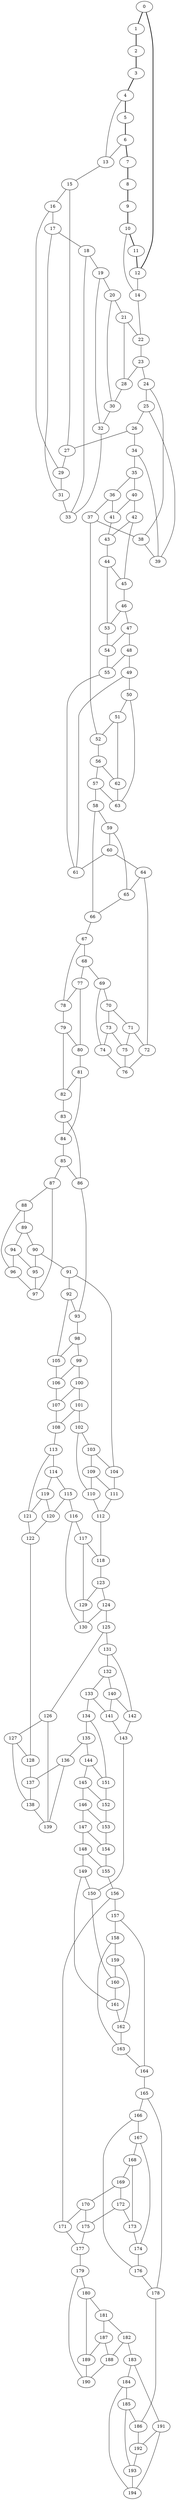 //Inside of this graph isn't 3-connected
graph G {
0 [ pos = " 53.00,0.00!" ];
0 -- 1[style=bold];
0 -- 12[style=bold];
1 [ pos = " 46.93,24.63!" ];
1 -- 2[style=bold];
2 [ pos = " 30.11,43.62!" ];
2 -- 3[style=bold];
3 [ pos = " 6.39,52.61!" ];
3 -- 4[style=bold];
4 [ pos = " -18.79,49.56!" ];
4 -- 5[style=bold];
4 -- 13;
5 [ pos = " -39.67,35.15!" ];
5 -- 6[style=bold];
6 [ pos = " -51.46,12.68!" ];
6 -- 7[style=bold];
6 -- 13;
7 [ pos = " -51.46,-12.68!" ];
7 -- 8[style=bold];
8 [ pos = " -39.67,-35.15!" ];
8 -- 9[style=bold];
9 [ pos = " -18.79,-49.56!" ];
9 -- 10[style=bold];
10 [ pos = " 6.39,-52.61!" ];
10 -- 11[style=bold];
10 -- 14;
11 [ pos = " 30.11,-43.62!" ];
11 -- 12[style=bold];
12 [ pos = " 46.93,-24.63!" ];
12 -- 14;
13 -- 15;
14 -- 22;
15 -- 16;
15 -- 27;
16 -- 17;
16 -- 29;
17 -- 18;
17 -- 31;
18 -- 19;
18 -- 33;
19 -- 20;
19 -- 32;
20 -- 21;
20 -- 30;
21 -- 22;
21 -- 28;
22 -- 23;
23 -- 24;
23 -- 28;
24 -- 25;
24 -- 38;
25 -- 26;
25 -- 39;
26 -- 27;
26 -- 34;
27 -- 29;
28 -- 30;
29 -- 31;
30 -- 32;
31 -- 33;
32 -- 33;
34 -- 35;
34 -- 39;
35 -- 36;
35 -- 40;
36 -- 37;
36 -- 41;
37 -- 38;
37 -- 52;
38 -- 39;
40 -- 41;
40 -- 42;
41 -- 43;
42 -- 43;
42 -- 45;
43 -- 44;
44 -- 45;
44 -- 53;
45 -- 46;
46 -- 47;
46 -- 53;
47 -- 48;
47 -- 54;
48 -- 49;
48 -- 55;
49 -- 50;
49 -- 61;
50 -- 51;
50 -- 63;
51 -- 52;
51 -- 62;
52 -- 56;
53 -- 54;
54 -- 55;
55 -- 61;
56 -- 57;
56 -- 62;
57 -- 58;
57 -- 63;
58 -- 59;
58 -- 66;
59 -- 60;
59 -- 65;
60 -- 61;
60 -- 64;
62 -- 63;
64 -- 65;
64 -- 72;
65 -- 66;
66 -- 67;
67 -- 68;
67 -- 78;
68 -- 69;
68 -- 77;
69 -- 70;
69 -- 74;
70 -- 71;
70 -- 73;
71 -- 72;
71 -- 75;
72 -- 76;
73 -- 74;
73 -- 75;
74 -- 76;
75 -- 76;
77 -- 78;
77 -- 80;
78 -- 79;
79 -- 80;
79 -- 82;
80 -- 81;
81 -- 82;
81 -- 84;
82 -- 83;
83 -- 84;
83 -- 86;
84 -- 85;
85 -- 86;
85 -- 87;
86 -- 93;
87 -- 88;
87 -- 97;
88 -- 89;
88 -- 96;
89 -- 90;
89 -- 94;
90 -- 91;
90 -- 95;
91 -- 92;
91 -- 104;
92 -- 93;
92 -- 105;
93 -- 98;
94 -- 95;
94 -- 96;
95 -- 97;
96 -- 97;
98 -- 99;
98 -- 105;
99 -- 100;
99 -- 106;
100 -- 101;
100 -- 107;
101 -- 102;
101 -- 108;
102 -- 103;
102 -- 110;
103 -- 104;
103 -- 109;
104 -- 111;
105 -- 106;
106 -- 107;
107 -- 108;
108 -- 113;
109 -- 110;
109 -- 111;
110 -- 112;
111 -- 112;
112 -- 118;
113 -- 114;
113 -- 121;
114 -- 115;
114 -- 119;
115 -- 116;
115 -- 120;
116 -- 117;
116 -- 130;
117 -- 118;
117 -- 129;
118 -- 123;
119 -- 120;
119 -- 121;
120 -- 122;
121 -- 122;
122 -- 128;
123 -- 124;
123 -- 129;
124 -- 125;
124 -- 130;
125 -- 126;
125 -- 131;
126 -- 127;
126 -- 139;
127 -- 128;
127 -- 138;
128 -- 137;
129 -- 130;
131 -- 132;
131 -- 142;
132 -- 133;
132 -- 140;
133 -- 134;
133 -- 141;
134 -- 135;
134 -- 151;
135 -- 136;
135 -- 144;
136 -- 137;
136 -- 139;
137 -- 138;
138 -- 139;
140 -- 141;
140 -- 142;
141 -- 143;
142 -- 143;
143 -- 150;
144 -- 145;
144 -- 151;
145 -- 146;
145 -- 152;
146 -- 147;
146 -- 153;
147 -- 148;
147 -- 154;
148 -- 149;
148 -- 155;
149 -- 150;
149 -- 161;
150 -- 160;
151 -- 152;
152 -- 153;
153 -- 154;
154 -- 155;
155 -- 156;
156 -- 157;
156 -- 171;
157 -- 158;
157 -- 164;
158 -- 159;
158 -- 163;
159 -- 160;
159 -- 162;
160 -- 161;
161 -- 162;
162 -- 163;
163 -- 164;
164 -- 165;
165 -- 166;
165 -- 178;
166 -- 167;
166 -- 176;
167 -- 168;
167 -- 174;
168 -- 169;
168 -- 173;
169 -- 170;
169 -- 172;
170 -- 171;
170 -- 175;
171 -- 177;
172 -- 173;
172 -- 175;
173 -- 174;
174 -- 176;
175 -- 177;
176 -- 178;
177 -- 179;
178 -- 186;
179 -- 180;
179 -- 190;
180 -- 181;
180 -- 189;
181 -- 182;
181 -- 187;
182 -- 183;
182 -- 188;
183 -- 184;
183 -- 191;
184 -- 185;
184 -- 194;
185 -- 186;
185 -- 193;
186 -- 192;
187 -- 188;
187 -- 189;
188 -- 190;
189 -- 190;
191 -- 192;
191 -- 194;
192 -- 193;
193 -- 194;
}
